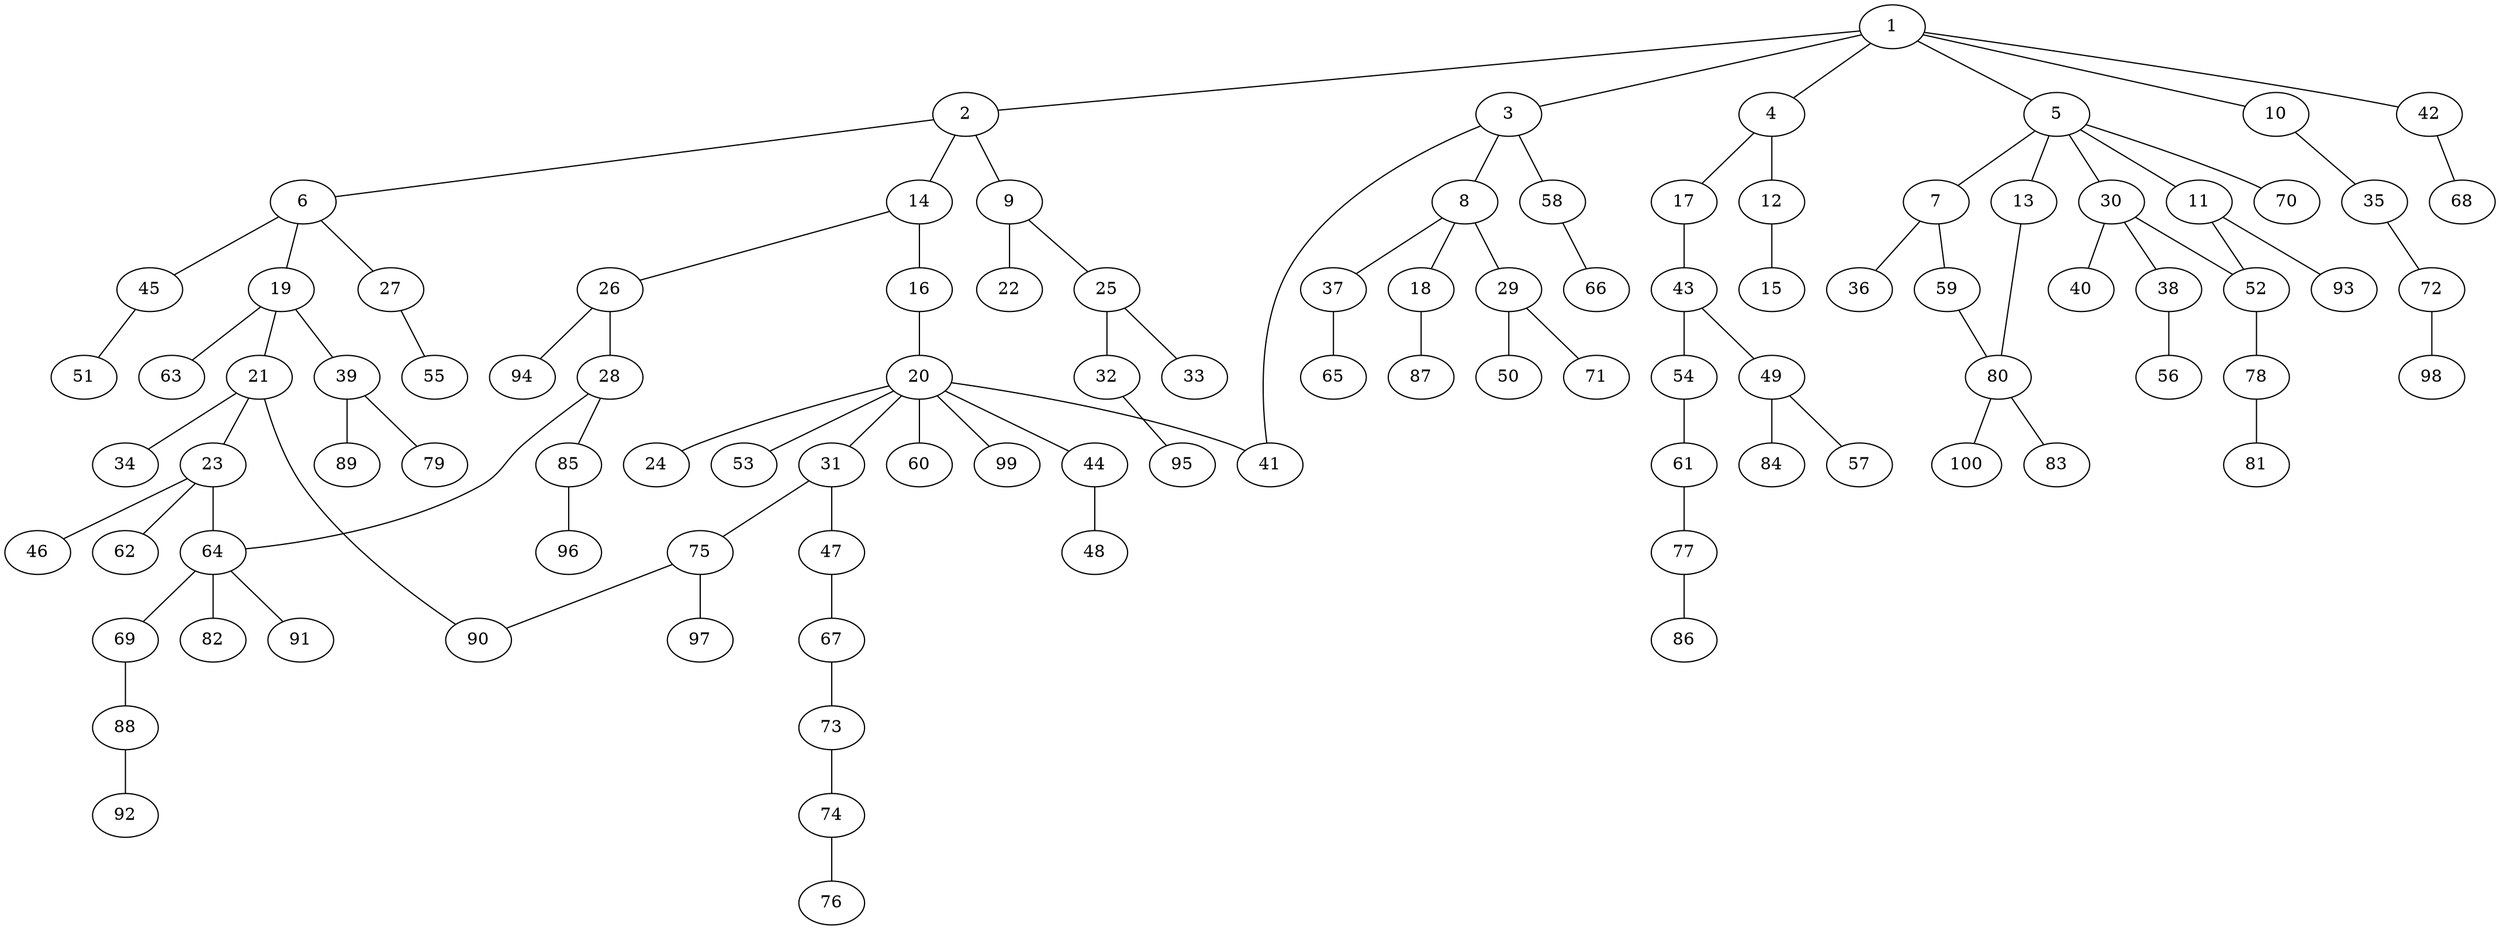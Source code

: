 graph graphname {1--2
1--3
1--4
1--5
1--10
1--42
2--6
2--9
2--14
3--8
3--41
3--58
4--12
4--17
5--7
5--11
5--13
5--30
5--70
6--19
6--27
6--45
7--36
7--59
8--18
8--29
8--37
9--22
9--25
10--35
11--52
11--93
12--15
13--80
14--16
14--26
16--20
17--43
18--87
19--21
19--39
19--63
20--24
20--31
20--41
20--44
20--53
20--60
20--99
21--23
21--34
21--90
23--46
23--62
23--64
25--32
25--33
26--28
26--94
27--55
28--64
28--85
29--50
29--71
30--38
30--40
30--52
31--47
31--75
32--95
35--72
37--65
38--56
39--79
39--89
42--68
43--49
43--54
44--48
45--51
47--67
49--57
49--84
52--78
54--61
58--66
59--80
61--77
64--69
64--82
64--91
67--73
69--88
72--98
73--74
74--76
75--90
75--97
77--86
78--81
80--83
80--100
85--96
88--92
}